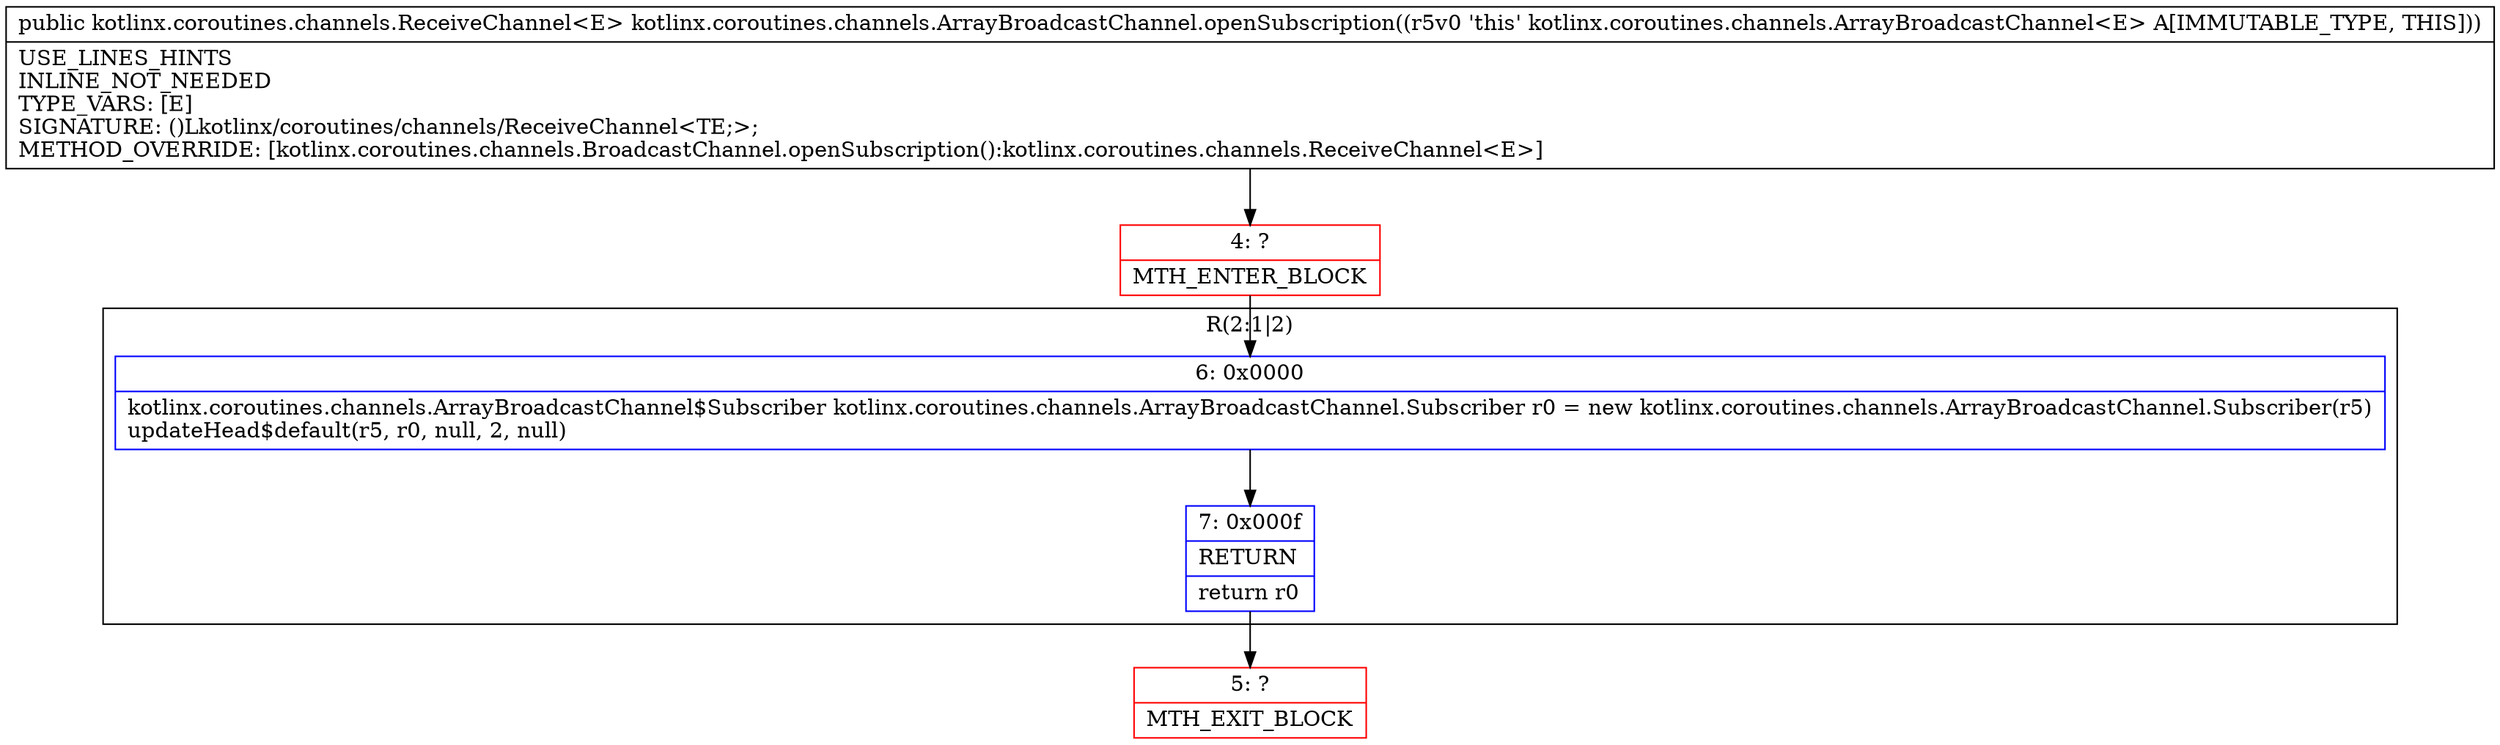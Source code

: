 digraph "CFG forkotlinx.coroutines.channels.ArrayBroadcastChannel.openSubscription()Lkotlinx\/coroutines\/channels\/ReceiveChannel;" {
subgraph cluster_Region_2063739796 {
label = "R(2:1|2)";
node [shape=record,color=blue];
Node_6 [shape=record,label="{6\:\ 0x0000|kotlinx.coroutines.channels.ArrayBroadcastChannel$Subscriber kotlinx.coroutines.channels.ArrayBroadcastChannel.Subscriber r0 = new kotlinx.coroutines.channels.ArrayBroadcastChannel.Subscriber(r5)\lupdateHead$default(r5, r0, null, 2, null)\l}"];
Node_7 [shape=record,label="{7\:\ 0x000f|RETURN\l|return r0\l}"];
}
Node_4 [shape=record,color=red,label="{4\:\ ?|MTH_ENTER_BLOCK\l}"];
Node_5 [shape=record,color=red,label="{5\:\ ?|MTH_EXIT_BLOCK\l}"];
MethodNode[shape=record,label="{public kotlinx.coroutines.channels.ReceiveChannel\<E\> kotlinx.coroutines.channels.ArrayBroadcastChannel.openSubscription((r5v0 'this' kotlinx.coroutines.channels.ArrayBroadcastChannel\<E\> A[IMMUTABLE_TYPE, THIS]))  | USE_LINES_HINTS\lINLINE_NOT_NEEDED\lTYPE_VARS: [E]\lSIGNATURE: ()Lkotlinx\/coroutines\/channels\/ReceiveChannel\<TE;\>;\lMETHOD_OVERRIDE: [kotlinx.coroutines.channels.BroadcastChannel.openSubscription():kotlinx.coroutines.channels.ReceiveChannel\<E\>]\l}"];
MethodNode -> Node_4;Node_6 -> Node_7;
Node_7 -> Node_5;
Node_4 -> Node_6;
}

